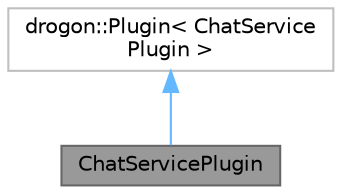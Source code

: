 digraph "ChatServicePlugin"
{
 // LATEX_PDF_SIZE
  bgcolor="transparent";
  edge [fontname=Helvetica,fontsize=10,labelfontname=Helvetica,labelfontsize=10];
  node [fontname=Helvetica,fontsize=10,shape=box,height=0.2,width=0.4];
  Node1 [id="Node000001",label="ChatServicePlugin",height=0.2,width=0.4,color="gray40", fillcolor="grey60", style="filled", fontcolor="black",tooltip="Плагин для доступа к сервису управления чатом (ChatService)."];
  Node2 -> Node1 [id="edge1_Node000001_Node000002",dir="back",color="steelblue1",style="solid",tooltip=" "];
  Node2 [id="Node000002",label="drogon::Plugin\< ChatService\lPlugin \>",height=0.2,width=0.4,color="grey75", fillcolor="white", style="filled",tooltip=" "];
}
